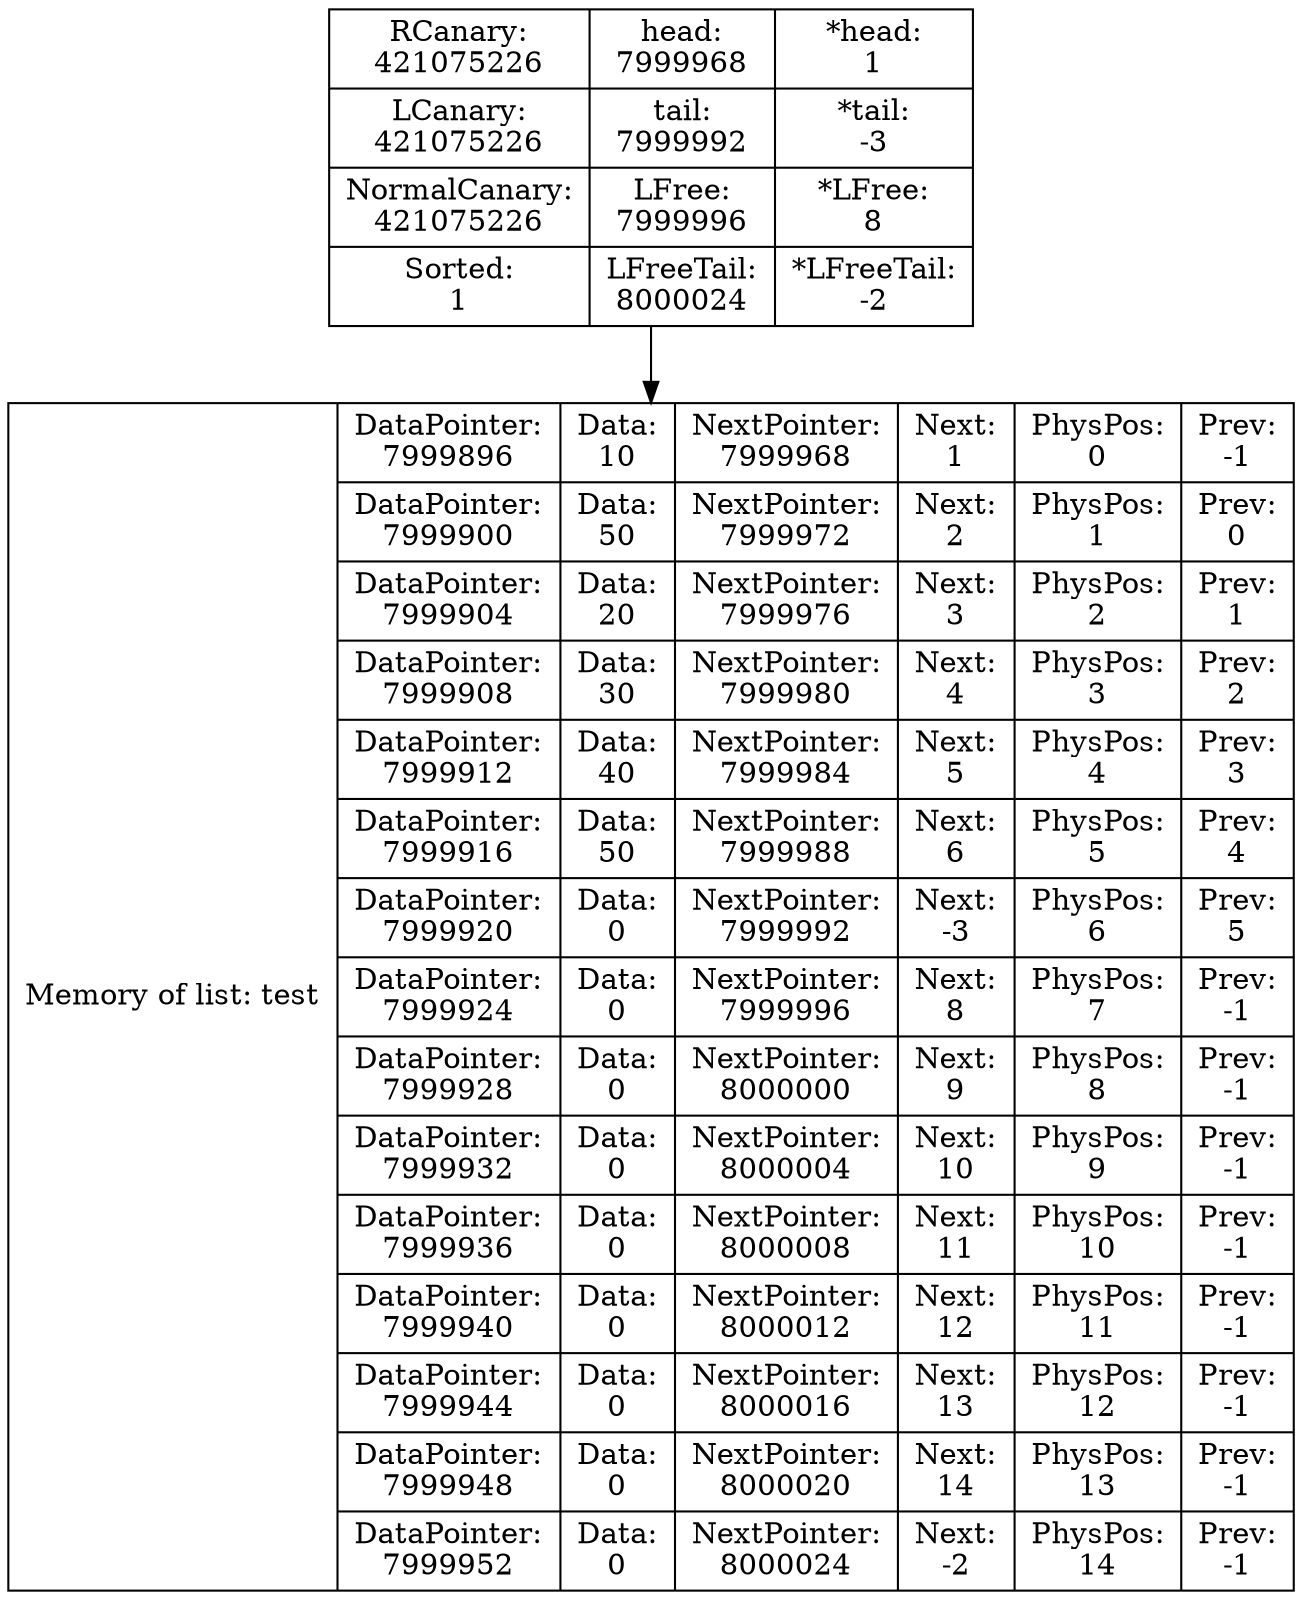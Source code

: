 digraph G{
data [shape=record,label="{Memory of list: test} | {{DataPointer:\n7999896 | Data:\n10 | NextPointer:\n7999968 | Next:\n1 | PhysPos:\n0 | Prev:\n-1}
| {DataPointer:\n7999900 | Data:\n50 | NextPointer:\n7999972 | Next:\n2 | PhysPos:\n1 | Prev:\n0}
| {DataPointer:\n7999904 | Data:\n20 | NextPointer:\n7999976 | Next:\n3 | PhysPos:\n2 | Prev:\n1}
| {DataPointer:\n7999908 | Data:\n30 | NextPointer:\n7999980 | Next:\n4 | PhysPos:\n3 | Prev:\n2}
| {DataPointer:\n7999912 | Data:\n40 | NextPointer:\n7999984 | Next:\n5 | PhysPos:\n4 | Prev:\n3}
| {DataPointer:\n7999916 | Data:\n50 | NextPointer:\n7999988 | Next:\n6 | PhysPos:\n5 | Prev:\n4}
| {DataPointer:\n7999920 | Data:\n0 | NextPointer:\n7999992 | Next:\n-3 | PhysPos:\n6 | Prev:\n5}
| {DataPointer:\n7999924 | Data:\n0 | NextPointer:\n7999996 | Next:\n8 | PhysPos:\n7 | Prev:\n-1}
| {DataPointer:\n7999928 | Data:\n0 | NextPointer:\n8000000 | Next:\n9 | PhysPos:\n8 | Prev:\n-1}
| {DataPointer:\n7999932 | Data:\n0 | NextPointer:\n8000004 | Next:\n10 | PhysPos:\n9 | Prev:\n-1}
| {DataPointer:\n7999936 | Data:\n0 | NextPointer:\n8000008 | Next:\n11 | PhysPos:\n10 | Prev:\n-1}
| {DataPointer:\n7999940 | Data:\n0 | NextPointer:\n8000012 | Next:\n12 | PhysPos:\n11 | Prev:\n-1}
| {DataPointer:\n7999944 | Data:\n0 | NextPointer:\n8000016 | Next:\n13 | PhysPos:\n12 | Prev:\n-1}
| {DataPointer:\n7999948 | Data:\n0 | NextPointer:\n8000020 | Next:\n14 | PhysPos:\n13 | Prev:\n-1}
| {DataPointer:\n7999952 | Data:\n0 | NextPointer:\n8000024 | Next:\n-2 | PhysPos:\n14 | Prev:\n-1}
}"];
Shild [shape=record,label="{ RCanary:\n421075226 | LCanary:\n421075226  | NormalCanary:\n421075226 | Sorted:\n1 } | { head:\n7999968 | tail:\n7999992 | LFree:\n7999996 | LFreeTail:\n8000024} | { *head:\n1 | *tail:\n-3 | *LFree:\n8 | *LFreeTail:\n-2}"];
Shild->data
}
